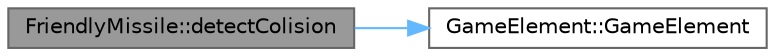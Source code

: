 digraph "FriendlyMissile::detectColision"
{
 // LATEX_PDF_SIZE
  bgcolor="transparent";
  edge [fontname=Helvetica,fontsize=10,labelfontname=Helvetica,labelfontsize=10];
  node [fontname=Helvetica,fontsize=10,shape=box,height=0.2,width=0.4];
  rankdir="LR";
  Node1 [id="Node000001",label="FriendlyMissile::detectColision",height=0.2,width=0.4,color="gray40", fillcolor="grey60", style="filled", fontcolor="black",tooltip="Detects collision with another game element."];
  Node1 -> Node2 [id="edge1_Node000001_Node000002",color="steelblue1",style="solid",tooltip=" "];
  Node2 [id="Node000002",label="GameElement::GameElement",height=0.2,width=0.4,color="grey40", fillcolor="white", style="filled",URL="$class_game_element.html#aaa745ed353bc4560ae9f4d7f4f544238",tooltip="Constructs a GameElement."];
}
